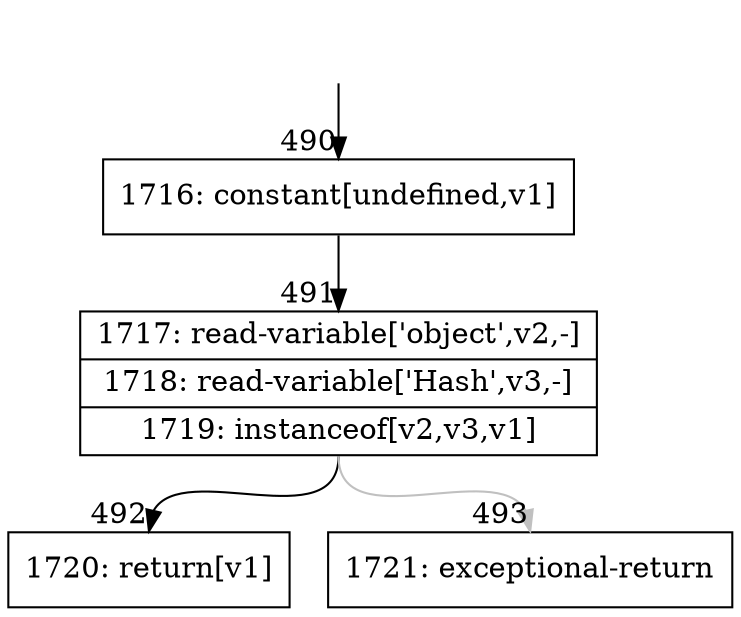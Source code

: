 digraph {
rankdir="TD"
BB_entry33[shape=none,label=""];
BB_entry33 -> BB490 [tailport=s, headport=n, headlabel="    490"]
BB490 [shape=record label="{1716: constant[undefined,v1]}" ] 
BB490 -> BB491 [tailport=s, headport=n, headlabel="      491"]
BB491 [shape=record label="{1717: read-variable['object',v2,-]|1718: read-variable['Hash',v3,-]|1719: instanceof[v2,v3,v1]}" ] 
BB491 -> BB492 [tailport=s, headport=n, headlabel="      492"]
BB491 -> BB493 [tailport=s, headport=n, color=gray, headlabel="      493"]
BB492 [shape=record label="{1720: return[v1]}" ] 
BB493 [shape=record label="{1721: exceptional-return}" ] 
//#$~ 327
}
